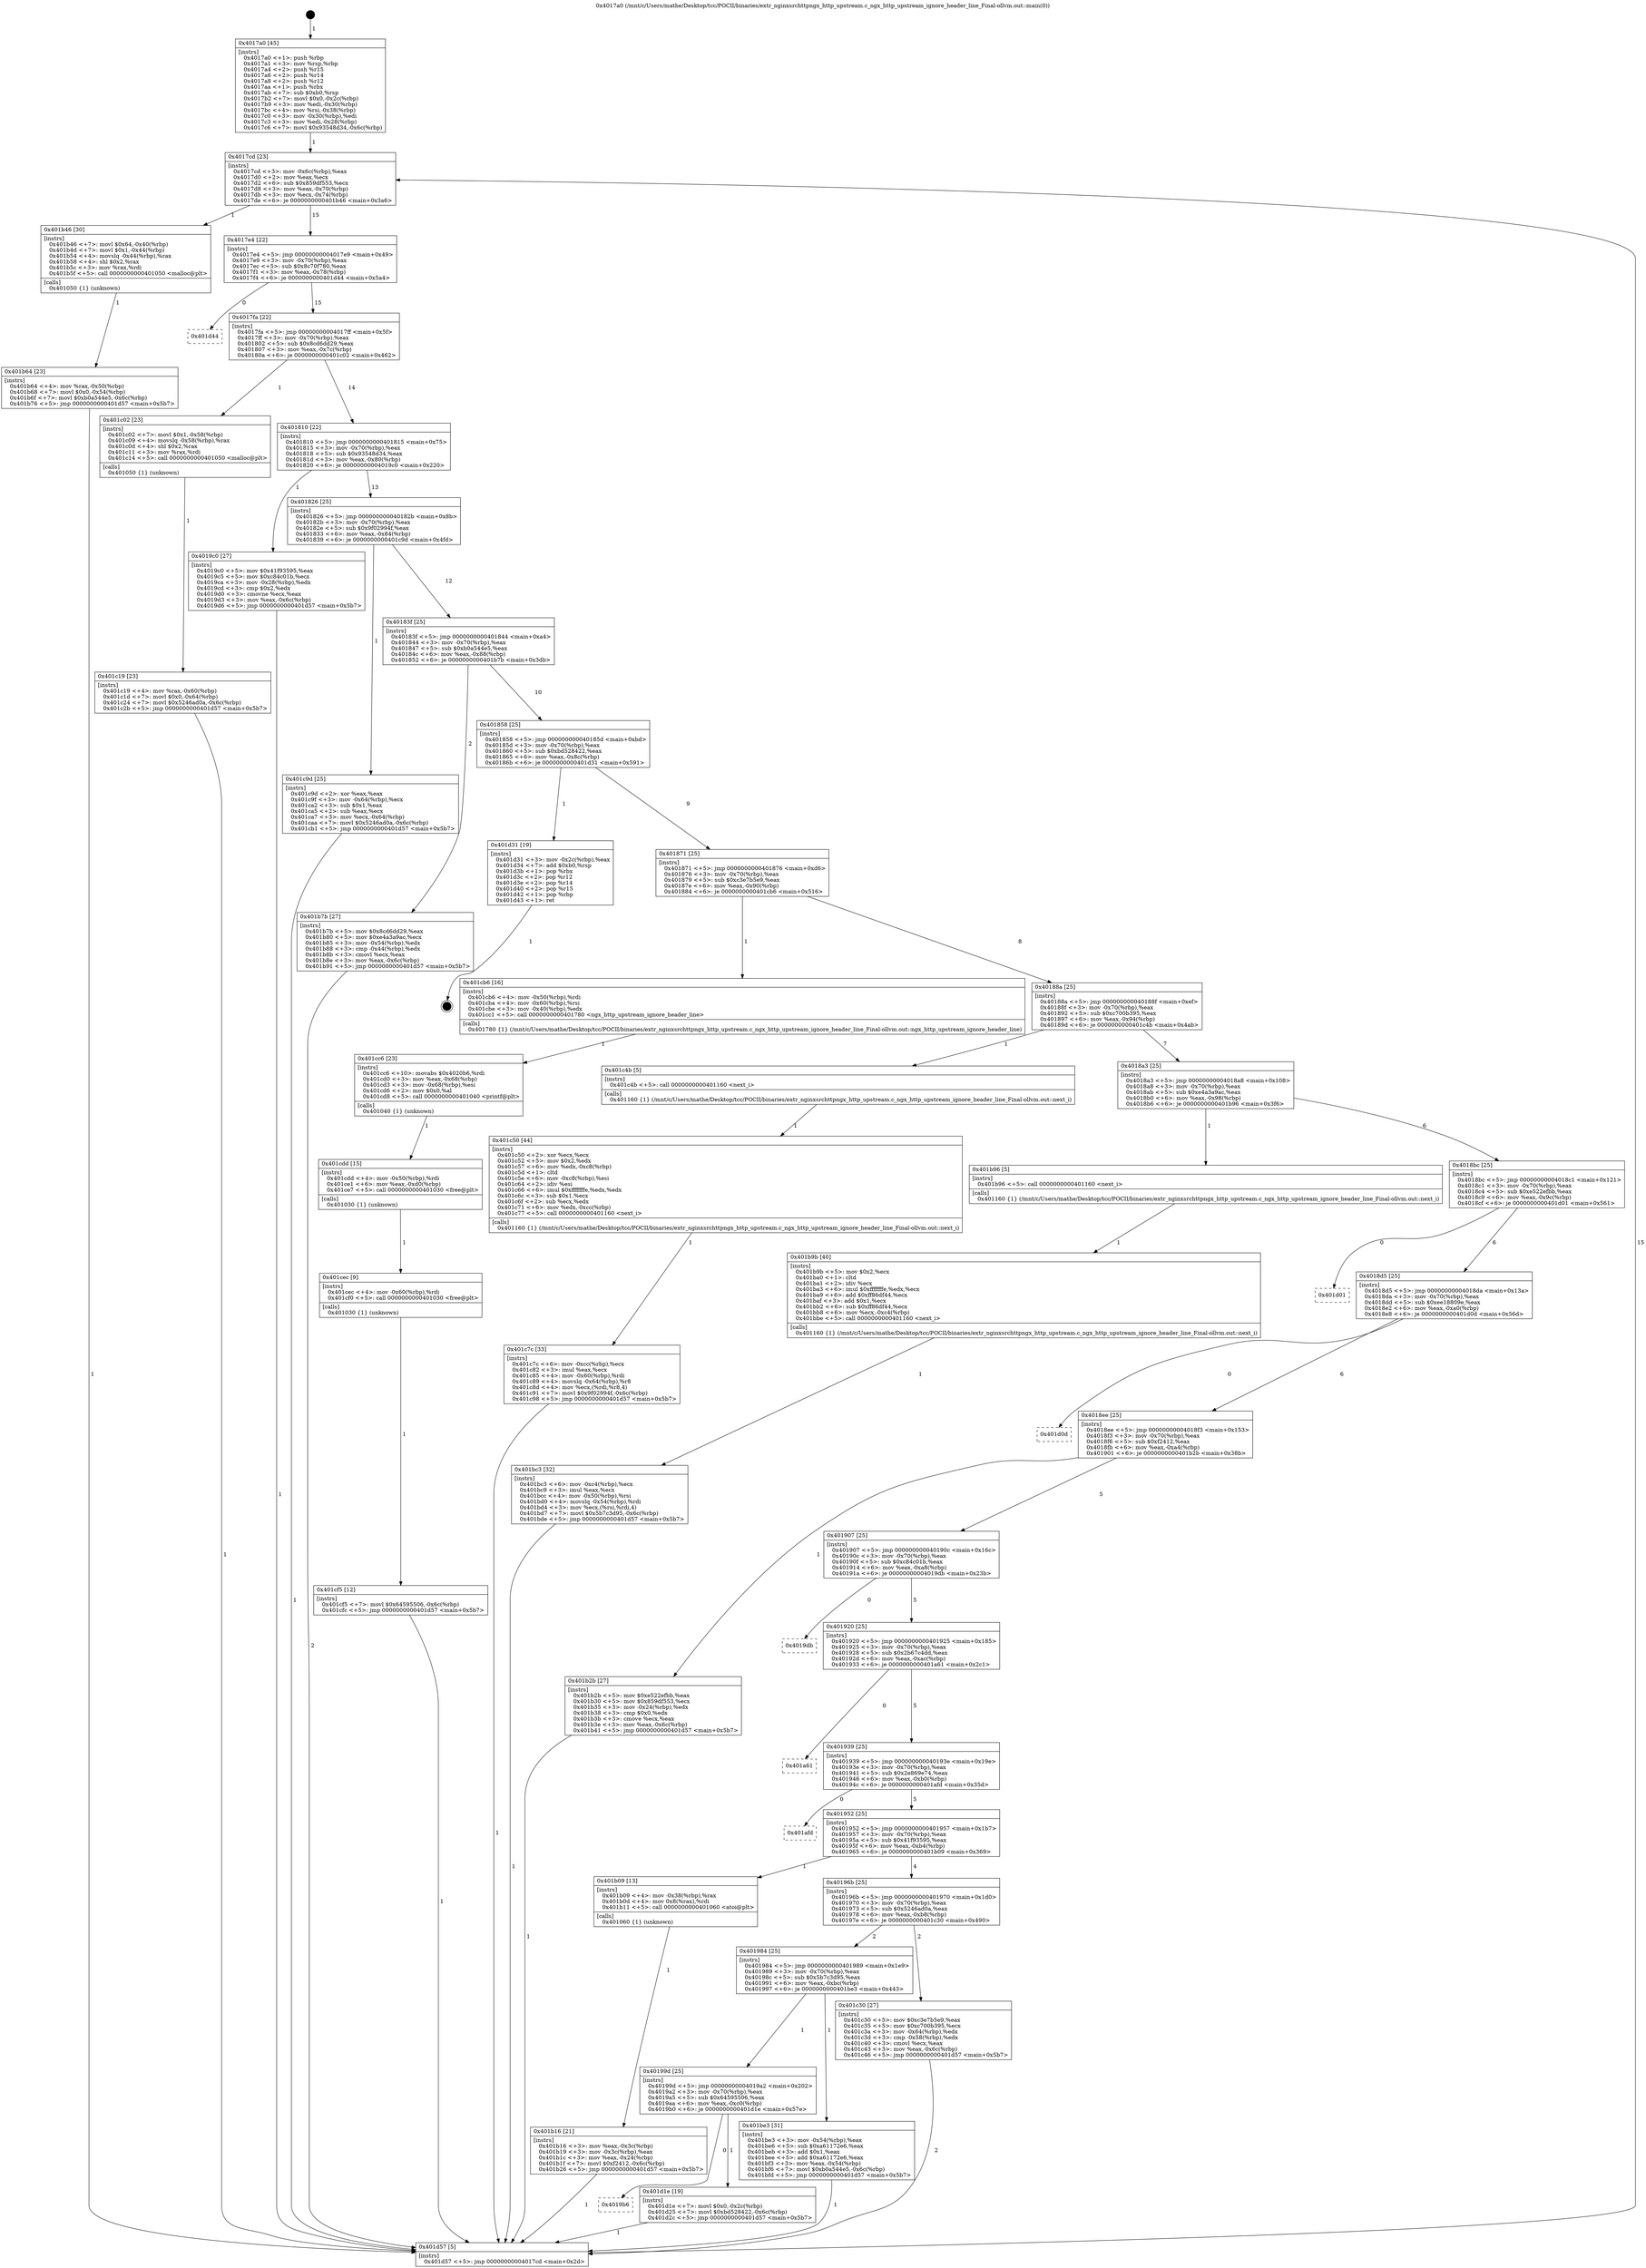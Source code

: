 digraph "0x4017a0" {
  label = "0x4017a0 (/mnt/c/Users/mathe/Desktop/tcc/POCII/binaries/extr_nginxsrchttpngx_http_upstream.c_ngx_http_upstream_ignore_header_line_Final-ollvm.out::main(0))"
  labelloc = "t"
  node[shape=record]

  Entry [label="",width=0.3,height=0.3,shape=circle,fillcolor=black,style=filled]
  "0x4017cd" [label="{
     0x4017cd [23]\l
     | [instrs]\l
     &nbsp;&nbsp;0x4017cd \<+3\>: mov -0x6c(%rbp),%eax\l
     &nbsp;&nbsp;0x4017d0 \<+2\>: mov %eax,%ecx\l
     &nbsp;&nbsp;0x4017d2 \<+6\>: sub $0x859df553,%ecx\l
     &nbsp;&nbsp;0x4017d8 \<+3\>: mov %eax,-0x70(%rbp)\l
     &nbsp;&nbsp;0x4017db \<+3\>: mov %ecx,-0x74(%rbp)\l
     &nbsp;&nbsp;0x4017de \<+6\>: je 0000000000401b46 \<main+0x3a6\>\l
  }"]
  "0x401b46" [label="{
     0x401b46 [30]\l
     | [instrs]\l
     &nbsp;&nbsp;0x401b46 \<+7\>: movl $0x64,-0x40(%rbp)\l
     &nbsp;&nbsp;0x401b4d \<+7\>: movl $0x1,-0x44(%rbp)\l
     &nbsp;&nbsp;0x401b54 \<+4\>: movslq -0x44(%rbp),%rax\l
     &nbsp;&nbsp;0x401b58 \<+4\>: shl $0x2,%rax\l
     &nbsp;&nbsp;0x401b5c \<+3\>: mov %rax,%rdi\l
     &nbsp;&nbsp;0x401b5f \<+5\>: call 0000000000401050 \<malloc@plt\>\l
     | [calls]\l
     &nbsp;&nbsp;0x401050 \{1\} (unknown)\l
  }"]
  "0x4017e4" [label="{
     0x4017e4 [22]\l
     | [instrs]\l
     &nbsp;&nbsp;0x4017e4 \<+5\>: jmp 00000000004017e9 \<main+0x49\>\l
     &nbsp;&nbsp;0x4017e9 \<+3\>: mov -0x70(%rbp),%eax\l
     &nbsp;&nbsp;0x4017ec \<+5\>: sub $0x8c70f780,%eax\l
     &nbsp;&nbsp;0x4017f1 \<+3\>: mov %eax,-0x78(%rbp)\l
     &nbsp;&nbsp;0x4017f4 \<+6\>: je 0000000000401d44 \<main+0x5a4\>\l
  }"]
  Exit [label="",width=0.3,height=0.3,shape=circle,fillcolor=black,style=filled,peripheries=2]
  "0x401d44" [label="{
     0x401d44\l
  }", style=dashed]
  "0x4017fa" [label="{
     0x4017fa [22]\l
     | [instrs]\l
     &nbsp;&nbsp;0x4017fa \<+5\>: jmp 00000000004017ff \<main+0x5f\>\l
     &nbsp;&nbsp;0x4017ff \<+3\>: mov -0x70(%rbp),%eax\l
     &nbsp;&nbsp;0x401802 \<+5\>: sub $0x8cd6dd29,%eax\l
     &nbsp;&nbsp;0x401807 \<+3\>: mov %eax,-0x7c(%rbp)\l
     &nbsp;&nbsp;0x40180a \<+6\>: je 0000000000401c02 \<main+0x462\>\l
  }"]
  "0x4019b6" [label="{
     0x4019b6\l
  }", style=dashed]
  "0x401c02" [label="{
     0x401c02 [23]\l
     | [instrs]\l
     &nbsp;&nbsp;0x401c02 \<+7\>: movl $0x1,-0x58(%rbp)\l
     &nbsp;&nbsp;0x401c09 \<+4\>: movslq -0x58(%rbp),%rax\l
     &nbsp;&nbsp;0x401c0d \<+4\>: shl $0x2,%rax\l
     &nbsp;&nbsp;0x401c11 \<+3\>: mov %rax,%rdi\l
     &nbsp;&nbsp;0x401c14 \<+5\>: call 0000000000401050 \<malloc@plt\>\l
     | [calls]\l
     &nbsp;&nbsp;0x401050 \{1\} (unknown)\l
  }"]
  "0x401810" [label="{
     0x401810 [22]\l
     | [instrs]\l
     &nbsp;&nbsp;0x401810 \<+5\>: jmp 0000000000401815 \<main+0x75\>\l
     &nbsp;&nbsp;0x401815 \<+3\>: mov -0x70(%rbp),%eax\l
     &nbsp;&nbsp;0x401818 \<+5\>: sub $0x93548d34,%eax\l
     &nbsp;&nbsp;0x40181d \<+3\>: mov %eax,-0x80(%rbp)\l
     &nbsp;&nbsp;0x401820 \<+6\>: je 00000000004019c0 \<main+0x220\>\l
  }"]
  "0x401d1e" [label="{
     0x401d1e [19]\l
     | [instrs]\l
     &nbsp;&nbsp;0x401d1e \<+7\>: movl $0x0,-0x2c(%rbp)\l
     &nbsp;&nbsp;0x401d25 \<+7\>: movl $0xbd528422,-0x6c(%rbp)\l
     &nbsp;&nbsp;0x401d2c \<+5\>: jmp 0000000000401d57 \<main+0x5b7\>\l
  }"]
  "0x4019c0" [label="{
     0x4019c0 [27]\l
     | [instrs]\l
     &nbsp;&nbsp;0x4019c0 \<+5\>: mov $0x41f93595,%eax\l
     &nbsp;&nbsp;0x4019c5 \<+5\>: mov $0xc84c01b,%ecx\l
     &nbsp;&nbsp;0x4019ca \<+3\>: mov -0x28(%rbp),%edx\l
     &nbsp;&nbsp;0x4019cd \<+3\>: cmp $0x2,%edx\l
     &nbsp;&nbsp;0x4019d0 \<+3\>: cmovne %ecx,%eax\l
     &nbsp;&nbsp;0x4019d3 \<+3\>: mov %eax,-0x6c(%rbp)\l
     &nbsp;&nbsp;0x4019d6 \<+5\>: jmp 0000000000401d57 \<main+0x5b7\>\l
  }"]
  "0x401826" [label="{
     0x401826 [25]\l
     | [instrs]\l
     &nbsp;&nbsp;0x401826 \<+5\>: jmp 000000000040182b \<main+0x8b\>\l
     &nbsp;&nbsp;0x40182b \<+3\>: mov -0x70(%rbp),%eax\l
     &nbsp;&nbsp;0x40182e \<+5\>: sub $0x9f02994f,%eax\l
     &nbsp;&nbsp;0x401833 \<+6\>: mov %eax,-0x84(%rbp)\l
     &nbsp;&nbsp;0x401839 \<+6\>: je 0000000000401c9d \<main+0x4fd\>\l
  }"]
  "0x401d57" [label="{
     0x401d57 [5]\l
     | [instrs]\l
     &nbsp;&nbsp;0x401d57 \<+5\>: jmp 00000000004017cd \<main+0x2d\>\l
  }"]
  "0x4017a0" [label="{
     0x4017a0 [45]\l
     | [instrs]\l
     &nbsp;&nbsp;0x4017a0 \<+1\>: push %rbp\l
     &nbsp;&nbsp;0x4017a1 \<+3\>: mov %rsp,%rbp\l
     &nbsp;&nbsp;0x4017a4 \<+2\>: push %r15\l
     &nbsp;&nbsp;0x4017a6 \<+2\>: push %r14\l
     &nbsp;&nbsp;0x4017a8 \<+2\>: push %r12\l
     &nbsp;&nbsp;0x4017aa \<+1\>: push %rbx\l
     &nbsp;&nbsp;0x4017ab \<+7\>: sub $0xb0,%rsp\l
     &nbsp;&nbsp;0x4017b2 \<+7\>: movl $0x0,-0x2c(%rbp)\l
     &nbsp;&nbsp;0x4017b9 \<+3\>: mov %edi,-0x30(%rbp)\l
     &nbsp;&nbsp;0x4017bc \<+4\>: mov %rsi,-0x38(%rbp)\l
     &nbsp;&nbsp;0x4017c0 \<+3\>: mov -0x30(%rbp),%edi\l
     &nbsp;&nbsp;0x4017c3 \<+3\>: mov %edi,-0x28(%rbp)\l
     &nbsp;&nbsp;0x4017c6 \<+7\>: movl $0x93548d34,-0x6c(%rbp)\l
  }"]
  "0x401cf5" [label="{
     0x401cf5 [12]\l
     | [instrs]\l
     &nbsp;&nbsp;0x401cf5 \<+7\>: movl $0x64595506,-0x6c(%rbp)\l
     &nbsp;&nbsp;0x401cfc \<+5\>: jmp 0000000000401d57 \<main+0x5b7\>\l
  }"]
  "0x401c9d" [label="{
     0x401c9d [25]\l
     | [instrs]\l
     &nbsp;&nbsp;0x401c9d \<+2\>: xor %eax,%eax\l
     &nbsp;&nbsp;0x401c9f \<+3\>: mov -0x64(%rbp),%ecx\l
     &nbsp;&nbsp;0x401ca2 \<+3\>: sub $0x1,%eax\l
     &nbsp;&nbsp;0x401ca5 \<+2\>: sub %eax,%ecx\l
     &nbsp;&nbsp;0x401ca7 \<+3\>: mov %ecx,-0x64(%rbp)\l
     &nbsp;&nbsp;0x401caa \<+7\>: movl $0x5246ad0a,-0x6c(%rbp)\l
     &nbsp;&nbsp;0x401cb1 \<+5\>: jmp 0000000000401d57 \<main+0x5b7\>\l
  }"]
  "0x40183f" [label="{
     0x40183f [25]\l
     | [instrs]\l
     &nbsp;&nbsp;0x40183f \<+5\>: jmp 0000000000401844 \<main+0xa4\>\l
     &nbsp;&nbsp;0x401844 \<+3\>: mov -0x70(%rbp),%eax\l
     &nbsp;&nbsp;0x401847 \<+5\>: sub $0xb0a544e5,%eax\l
     &nbsp;&nbsp;0x40184c \<+6\>: mov %eax,-0x88(%rbp)\l
     &nbsp;&nbsp;0x401852 \<+6\>: je 0000000000401b7b \<main+0x3db\>\l
  }"]
  "0x401cec" [label="{
     0x401cec [9]\l
     | [instrs]\l
     &nbsp;&nbsp;0x401cec \<+4\>: mov -0x60(%rbp),%rdi\l
     &nbsp;&nbsp;0x401cf0 \<+5\>: call 0000000000401030 \<free@plt\>\l
     | [calls]\l
     &nbsp;&nbsp;0x401030 \{1\} (unknown)\l
  }"]
  "0x401b7b" [label="{
     0x401b7b [27]\l
     | [instrs]\l
     &nbsp;&nbsp;0x401b7b \<+5\>: mov $0x8cd6dd29,%eax\l
     &nbsp;&nbsp;0x401b80 \<+5\>: mov $0xe4a3a9ac,%ecx\l
     &nbsp;&nbsp;0x401b85 \<+3\>: mov -0x54(%rbp),%edx\l
     &nbsp;&nbsp;0x401b88 \<+3\>: cmp -0x44(%rbp),%edx\l
     &nbsp;&nbsp;0x401b8b \<+3\>: cmovl %ecx,%eax\l
     &nbsp;&nbsp;0x401b8e \<+3\>: mov %eax,-0x6c(%rbp)\l
     &nbsp;&nbsp;0x401b91 \<+5\>: jmp 0000000000401d57 \<main+0x5b7\>\l
  }"]
  "0x401858" [label="{
     0x401858 [25]\l
     | [instrs]\l
     &nbsp;&nbsp;0x401858 \<+5\>: jmp 000000000040185d \<main+0xbd\>\l
     &nbsp;&nbsp;0x40185d \<+3\>: mov -0x70(%rbp),%eax\l
     &nbsp;&nbsp;0x401860 \<+5\>: sub $0xbd528422,%eax\l
     &nbsp;&nbsp;0x401865 \<+6\>: mov %eax,-0x8c(%rbp)\l
     &nbsp;&nbsp;0x40186b \<+6\>: je 0000000000401d31 \<main+0x591\>\l
  }"]
  "0x401cdd" [label="{
     0x401cdd [15]\l
     | [instrs]\l
     &nbsp;&nbsp;0x401cdd \<+4\>: mov -0x50(%rbp),%rdi\l
     &nbsp;&nbsp;0x401ce1 \<+6\>: mov %eax,-0xd0(%rbp)\l
     &nbsp;&nbsp;0x401ce7 \<+5\>: call 0000000000401030 \<free@plt\>\l
     | [calls]\l
     &nbsp;&nbsp;0x401030 \{1\} (unknown)\l
  }"]
  "0x401d31" [label="{
     0x401d31 [19]\l
     | [instrs]\l
     &nbsp;&nbsp;0x401d31 \<+3\>: mov -0x2c(%rbp),%eax\l
     &nbsp;&nbsp;0x401d34 \<+7\>: add $0xb0,%rsp\l
     &nbsp;&nbsp;0x401d3b \<+1\>: pop %rbx\l
     &nbsp;&nbsp;0x401d3c \<+2\>: pop %r12\l
     &nbsp;&nbsp;0x401d3e \<+2\>: pop %r14\l
     &nbsp;&nbsp;0x401d40 \<+2\>: pop %r15\l
     &nbsp;&nbsp;0x401d42 \<+1\>: pop %rbp\l
     &nbsp;&nbsp;0x401d43 \<+1\>: ret\l
  }"]
  "0x401871" [label="{
     0x401871 [25]\l
     | [instrs]\l
     &nbsp;&nbsp;0x401871 \<+5\>: jmp 0000000000401876 \<main+0xd6\>\l
     &nbsp;&nbsp;0x401876 \<+3\>: mov -0x70(%rbp),%eax\l
     &nbsp;&nbsp;0x401879 \<+5\>: sub $0xc3e7b5e9,%eax\l
     &nbsp;&nbsp;0x40187e \<+6\>: mov %eax,-0x90(%rbp)\l
     &nbsp;&nbsp;0x401884 \<+6\>: je 0000000000401cb6 \<main+0x516\>\l
  }"]
  "0x401cc6" [label="{
     0x401cc6 [23]\l
     | [instrs]\l
     &nbsp;&nbsp;0x401cc6 \<+10\>: movabs $0x4020b6,%rdi\l
     &nbsp;&nbsp;0x401cd0 \<+3\>: mov %eax,-0x68(%rbp)\l
     &nbsp;&nbsp;0x401cd3 \<+3\>: mov -0x68(%rbp),%esi\l
     &nbsp;&nbsp;0x401cd6 \<+2\>: mov $0x0,%al\l
     &nbsp;&nbsp;0x401cd8 \<+5\>: call 0000000000401040 \<printf@plt\>\l
     | [calls]\l
     &nbsp;&nbsp;0x401040 \{1\} (unknown)\l
  }"]
  "0x401cb6" [label="{
     0x401cb6 [16]\l
     | [instrs]\l
     &nbsp;&nbsp;0x401cb6 \<+4\>: mov -0x50(%rbp),%rdi\l
     &nbsp;&nbsp;0x401cba \<+4\>: mov -0x60(%rbp),%rsi\l
     &nbsp;&nbsp;0x401cbe \<+3\>: mov -0x40(%rbp),%edx\l
     &nbsp;&nbsp;0x401cc1 \<+5\>: call 0000000000401780 \<ngx_http_upstream_ignore_header_line\>\l
     | [calls]\l
     &nbsp;&nbsp;0x401780 \{1\} (/mnt/c/Users/mathe/Desktop/tcc/POCII/binaries/extr_nginxsrchttpngx_http_upstream.c_ngx_http_upstream_ignore_header_line_Final-ollvm.out::ngx_http_upstream_ignore_header_line)\l
  }"]
  "0x40188a" [label="{
     0x40188a [25]\l
     | [instrs]\l
     &nbsp;&nbsp;0x40188a \<+5\>: jmp 000000000040188f \<main+0xef\>\l
     &nbsp;&nbsp;0x40188f \<+3\>: mov -0x70(%rbp),%eax\l
     &nbsp;&nbsp;0x401892 \<+5\>: sub $0xc700b395,%eax\l
     &nbsp;&nbsp;0x401897 \<+6\>: mov %eax,-0x94(%rbp)\l
     &nbsp;&nbsp;0x40189d \<+6\>: je 0000000000401c4b \<main+0x4ab\>\l
  }"]
  "0x401c7c" [label="{
     0x401c7c [33]\l
     | [instrs]\l
     &nbsp;&nbsp;0x401c7c \<+6\>: mov -0xcc(%rbp),%ecx\l
     &nbsp;&nbsp;0x401c82 \<+3\>: imul %eax,%ecx\l
     &nbsp;&nbsp;0x401c85 \<+4\>: mov -0x60(%rbp),%rdi\l
     &nbsp;&nbsp;0x401c89 \<+4\>: movslq -0x64(%rbp),%r8\l
     &nbsp;&nbsp;0x401c8d \<+4\>: mov %ecx,(%rdi,%r8,4)\l
     &nbsp;&nbsp;0x401c91 \<+7\>: movl $0x9f02994f,-0x6c(%rbp)\l
     &nbsp;&nbsp;0x401c98 \<+5\>: jmp 0000000000401d57 \<main+0x5b7\>\l
  }"]
  "0x401c4b" [label="{
     0x401c4b [5]\l
     | [instrs]\l
     &nbsp;&nbsp;0x401c4b \<+5\>: call 0000000000401160 \<next_i\>\l
     | [calls]\l
     &nbsp;&nbsp;0x401160 \{1\} (/mnt/c/Users/mathe/Desktop/tcc/POCII/binaries/extr_nginxsrchttpngx_http_upstream.c_ngx_http_upstream_ignore_header_line_Final-ollvm.out::next_i)\l
  }"]
  "0x4018a3" [label="{
     0x4018a3 [25]\l
     | [instrs]\l
     &nbsp;&nbsp;0x4018a3 \<+5\>: jmp 00000000004018a8 \<main+0x108\>\l
     &nbsp;&nbsp;0x4018a8 \<+3\>: mov -0x70(%rbp),%eax\l
     &nbsp;&nbsp;0x4018ab \<+5\>: sub $0xe4a3a9ac,%eax\l
     &nbsp;&nbsp;0x4018b0 \<+6\>: mov %eax,-0x98(%rbp)\l
     &nbsp;&nbsp;0x4018b6 \<+6\>: je 0000000000401b96 \<main+0x3f6\>\l
  }"]
  "0x401c50" [label="{
     0x401c50 [44]\l
     | [instrs]\l
     &nbsp;&nbsp;0x401c50 \<+2\>: xor %ecx,%ecx\l
     &nbsp;&nbsp;0x401c52 \<+5\>: mov $0x2,%edx\l
     &nbsp;&nbsp;0x401c57 \<+6\>: mov %edx,-0xc8(%rbp)\l
     &nbsp;&nbsp;0x401c5d \<+1\>: cltd\l
     &nbsp;&nbsp;0x401c5e \<+6\>: mov -0xc8(%rbp),%esi\l
     &nbsp;&nbsp;0x401c64 \<+2\>: idiv %esi\l
     &nbsp;&nbsp;0x401c66 \<+6\>: imul $0xfffffffe,%edx,%edx\l
     &nbsp;&nbsp;0x401c6c \<+3\>: sub $0x1,%ecx\l
     &nbsp;&nbsp;0x401c6f \<+2\>: sub %ecx,%edx\l
     &nbsp;&nbsp;0x401c71 \<+6\>: mov %edx,-0xcc(%rbp)\l
     &nbsp;&nbsp;0x401c77 \<+5\>: call 0000000000401160 \<next_i\>\l
     | [calls]\l
     &nbsp;&nbsp;0x401160 \{1\} (/mnt/c/Users/mathe/Desktop/tcc/POCII/binaries/extr_nginxsrchttpngx_http_upstream.c_ngx_http_upstream_ignore_header_line_Final-ollvm.out::next_i)\l
  }"]
  "0x401b96" [label="{
     0x401b96 [5]\l
     | [instrs]\l
     &nbsp;&nbsp;0x401b96 \<+5\>: call 0000000000401160 \<next_i\>\l
     | [calls]\l
     &nbsp;&nbsp;0x401160 \{1\} (/mnt/c/Users/mathe/Desktop/tcc/POCII/binaries/extr_nginxsrchttpngx_http_upstream.c_ngx_http_upstream_ignore_header_line_Final-ollvm.out::next_i)\l
  }"]
  "0x4018bc" [label="{
     0x4018bc [25]\l
     | [instrs]\l
     &nbsp;&nbsp;0x4018bc \<+5\>: jmp 00000000004018c1 \<main+0x121\>\l
     &nbsp;&nbsp;0x4018c1 \<+3\>: mov -0x70(%rbp),%eax\l
     &nbsp;&nbsp;0x4018c4 \<+5\>: sub $0xe522efbb,%eax\l
     &nbsp;&nbsp;0x4018c9 \<+6\>: mov %eax,-0x9c(%rbp)\l
     &nbsp;&nbsp;0x4018cf \<+6\>: je 0000000000401d01 \<main+0x561\>\l
  }"]
  "0x401c19" [label="{
     0x401c19 [23]\l
     | [instrs]\l
     &nbsp;&nbsp;0x401c19 \<+4\>: mov %rax,-0x60(%rbp)\l
     &nbsp;&nbsp;0x401c1d \<+7\>: movl $0x0,-0x64(%rbp)\l
     &nbsp;&nbsp;0x401c24 \<+7\>: movl $0x5246ad0a,-0x6c(%rbp)\l
     &nbsp;&nbsp;0x401c2b \<+5\>: jmp 0000000000401d57 \<main+0x5b7\>\l
  }"]
  "0x401d01" [label="{
     0x401d01\l
  }", style=dashed]
  "0x4018d5" [label="{
     0x4018d5 [25]\l
     | [instrs]\l
     &nbsp;&nbsp;0x4018d5 \<+5\>: jmp 00000000004018da \<main+0x13a\>\l
     &nbsp;&nbsp;0x4018da \<+3\>: mov -0x70(%rbp),%eax\l
     &nbsp;&nbsp;0x4018dd \<+5\>: sub $0xee18809e,%eax\l
     &nbsp;&nbsp;0x4018e2 \<+6\>: mov %eax,-0xa0(%rbp)\l
     &nbsp;&nbsp;0x4018e8 \<+6\>: je 0000000000401d0d \<main+0x56d\>\l
  }"]
  "0x40199d" [label="{
     0x40199d [25]\l
     | [instrs]\l
     &nbsp;&nbsp;0x40199d \<+5\>: jmp 00000000004019a2 \<main+0x202\>\l
     &nbsp;&nbsp;0x4019a2 \<+3\>: mov -0x70(%rbp),%eax\l
     &nbsp;&nbsp;0x4019a5 \<+5\>: sub $0x64595506,%eax\l
     &nbsp;&nbsp;0x4019aa \<+6\>: mov %eax,-0xc0(%rbp)\l
     &nbsp;&nbsp;0x4019b0 \<+6\>: je 0000000000401d1e \<main+0x57e\>\l
  }"]
  "0x401d0d" [label="{
     0x401d0d\l
  }", style=dashed]
  "0x4018ee" [label="{
     0x4018ee [25]\l
     | [instrs]\l
     &nbsp;&nbsp;0x4018ee \<+5\>: jmp 00000000004018f3 \<main+0x153\>\l
     &nbsp;&nbsp;0x4018f3 \<+3\>: mov -0x70(%rbp),%eax\l
     &nbsp;&nbsp;0x4018f6 \<+5\>: sub $0xf2412,%eax\l
     &nbsp;&nbsp;0x4018fb \<+6\>: mov %eax,-0xa4(%rbp)\l
     &nbsp;&nbsp;0x401901 \<+6\>: je 0000000000401b2b \<main+0x38b\>\l
  }"]
  "0x401be3" [label="{
     0x401be3 [31]\l
     | [instrs]\l
     &nbsp;&nbsp;0x401be3 \<+3\>: mov -0x54(%rbp),%eax\l
     &nbsp;&nbsp;0x401be6 \<+5\>: sub $0xa61172e6,%eax\l
     &nbsp;&nbsp;0x401beb \<+3\>: add $0x1,%eax\l
     &nbsp;&nbsp;0x401bee \<+5\>: add $0xa61172e6,%eax\l
     &nbsp;&nbsp;0x401bf3 \<+3\>: mov %eax,-0x54(%rbp)\l
     &nbsp;&nbsp;0x401bf6 \<+7\>: movl $0xb0a544e5,-0x6c(%rbp)\l
     &nbsp;&nbsp;0x401bfd \<+5\>: jmp 0000000000401d57 \<main+0x5b7\>\l
  }"]
  "0x401b2b" [label="{
     0x401b2b [27]\l
     | [instrs]\l
     &nbsp;&nbsp;0x401b2b \<+5\>: mov $0xe522efbb,%eax\l
     &nbsp;&nbsp;0x401b30 \<+5\>: mov $0x859df553,%ecx\l
     &nbsp;&nbsp;0x401b35 \<+3\>: mov -0x24(%rbp),%edx\l
     &nbsp;&nbsp;0x401b38 \<+3\>: cmp $0x0,%edx\l
     &nbsp;&nbsp;0x401b3b \<+3\>: cmove %ecx,%eax\l
     &nbsp;&nbsp;0x401b3e \<+3\>: mov %eax,-0x6c(%rbp)\l
     &nbsp;&nbsp;0x401b41 \<+5\>: jmp 0000000000401d57 \<main+0x5b7\>\l
  }"]
  "0x401907" [label="{
     0x401907 [25]\l
     | [instrs]\l
     &nbsp;&nbsp;0x401907 \<+5\>: jmp 000000000040190c \<main+0x16c\>\l
     &nbsp;&nbsp;0x40190c \<+3\>: mov -0x70(%rbp),%eax\l
     &nbsp;&nbsp;0x40190f \<+5\>: sub $0xc84c01b,%eax\l
     &nbsp;&nbsp;0x401914 \<+6\>: mov %eax,-0xa8(%rbp)\l
     &nbsp;&nbsp;0x40191a \<+6\>: je 00000000004019db \<main+0x23b\>\l
  }"]
  "0x401984" [label="{
     0x401984 [25]\l
     | [instrs]\l
     &nbsp;&nbsp;0x401984 \<+5\>: jmp 0000000000401989 \<main+0x1e9\>\l
     &nbsp;&nbsp;0x401989 \<+3\>: mov -0x70(%rbp),%eax\l
     &nbsp;&nbsp;0x40198c \<+5\>: sub $0x5b7c3d95,%eax\l
     &nbsp;&nbsp;0x401991 \<+6\>: mov %eax,-0xbc(%rbp)\l
     &nbsp;&nbsp;0x401997 \<+6\>: je 0000000000401be3 \<main+0x443\>\l
  }"]
  "0x4019db" [label="{
     0x4019db\l
  }", style=dashed]
  "0x401920" [label="{
     0x401920 [25]\l
     | [instrs]\l
     &nbsp;&nbsp;0x401920 \<+5\>: jmp 0000000000401925 \<main+0x185\>\l
     &nbsp;&nbsp;0x401925 \<+3\>: mov -0x70(%rbp),%eax\l
     &nbsp;&nbsp;0x401928 \<+5\>: sub $0x2b67c4dd,%eax\l
     &nbsp;&nbsp;0x40192d \<+6\>: mov %eax,-0xac(%rbp)\l
     &nbsp;&nbsp;0x401933 \<+6\>: je 0000000000401a61 \<main+0x2c1\>\l
  }"]
  "0x401c30" [label="{
     0x401c30 [27]\l
     | [instrs]\l
     &nbsp;&nbsp;0x401c30 \<+5\>: mov $0xc3e7b5e9,%eax\l
     &nbsp;&nbsp;0x401c35 \<+5\>: mov $0xc700b395,%ecx\l
     &nbsp;&nbsp;0x401c3a \<+3\>: mov -0x64(%rbp),%edx\l
     &nbsp;&nbsp;0x401c3d \<+3\>: cmp -0x58(%rbp),%edx\l
     &nbsp;&nbsp;0x401c40 \<+3\>: cmovl %ecx,%eax\l
     &nbsp;&nbsp;0x401c43 \<+3\>: mov %eax,-0x6c(%rbp)\l
     &nbsp;&nbsp;0x401c46 \<+5\>: jmp 0000000000401d57 \<main+0x5b7\>\l
  }"]
  "0x401a61" [label="{
     0x401a61\l
  }", style=dashed]
  "0x401939" [label="{
     0x401939 [25]\l
     | [instrs]\l
     &nbsp;&nbsp;0x401939 \<+5\>: jmp 000000000040193e \<main+0x19e\>\l
     &nbsp;&nbsp;0x40193e \<+3\>: mov -0x70(%rbp),%eax\l
     &nbsp;&nbsp;0x401941 \<+5\>: sub $0x2e869e74,%eax\l
     &nbsp;&nbsp;0x401946 \<+6\>: mov %eax,-0xb0(%rbp)\l
     &nbsp;&nbsp;0x40194c \<+6\>: je 0000000000401afd \<main+0x35d\>\l
  }"]
  "0x401bc3" [label="{
     0x401bc3 [32]\l
     | [instrs]\l
     &nbsp;&nbsp;0x401bc3 \<+6\>: mov -0xc4(%rbp),%ecx\l
     &nbsp;&nbsp;0x401bc9 \<+3\>: imul %eax,%ecx\l
     &nbsp;&nbsp;0x401bcc \<+4\>: mov -0x50(%rbp),%rsi\l
     &nbsp;&nbsp;0x401bd0 \<+4\>: movslq -0x54(%rbp),%rdi\l
     &nbsp;&nbsp;0x401bd4 \<+3\>: mov %ecx,(%rsi,%rdi,4)\l
     &nbsp;&nbsp;0x401bd7 \<+7\>: movl $0x5b7c3d95,-0x6c(%rbp)\l
     &nbsp;&nbsp;0x401bde \<+5\>: jmp 0000000000401d57 \<main+0x5b7\>\l
  }"]
  "0x401afd" [label="{
     0x401afd\l
  }", style=dashed]
  "0x401952" [label="{
     0x401952 [25]\l
     | [instrs]\l
     &nbsp;&nbsp;0x401952 \<+5\>: jmp 0000000000401957 \<main+0x1b7\>\l
     &nbsp;&nbsp;0x401957 \<+3\>: mov -0x70(%rbp),%eax\l
     &nbsp;&nbsp;0x40195a \<+5\>: sub $0x41f93595,%eax\l
     &nbsp;&nbsp;0x40195f \<+6\>: mov %eax,-0xb4(%rbp)\l
     &nbsp;&nbsp;0x401965 \<+6\>: je 0000000000401b09 \<main+0x369\>\l
  }"]
  "0x401b9b" [label="{
     0x401b9b [40]\l
     | [instrs]\l
     &nbsp;&nbsp;0x401b9b \<+5\>: mov $0x2,%ecx\l
     &nbsp;&nbsp;0x401ba0 \<+1\>: cltd\l
     &nbsp;&nbsp;0x401ba1 \<+2\>: idiv %ecx\l
     &nbsp;&nbsp;0x401ba3 \<+6\>: imul $0xfffffffe,%edx,%ecx\l
     &nbsp;&nbsp;0x401ba9 \<+6\>: add $0xff86df44,%ecx\l
     &nbsp;&nbsp;0x401baf \<+3\>: add $0x1,%ecx\l
     &nbsp;&nbsp;0x401bb2 \<+6\>: sub $0xff86df44,%ecx\l
     &nbsp;&nbsp;0x401bb8 \<+6\>: mov %ecx,-0xc4(%rbp)\l
     &nbsp;&nbsp;0x401bbe \<+5\>: call 0000000000401160 \<next_i\>\l
     | [calls]\l
     &nbsp;&nbsp;0x401160 \{1\} (/mnt/c/Users/mathe/Desktop/tcc/POCII/binaries/extr_nginxsrchttpngx_http_upstream.c_ngx_http_upstream_ignore_header_line_Final-ollvm.out::next_i)\l
  }"]
  "0x401b09" [label="{
     0x401b09 [13]\l
     | [instrs]\l
     &nbsp;&nbsp;0x401b09 \<+4\>: mov -0x38(%rbp),%rax\l
     &nbsp;&nbsp;0x401b0d \<+4\>: mov 0x8(%rax),%rdi\l
     &nbsp;&nbsp;0x401b11 \<+5\>: call 0000000000401060 \<atoi@plt\>\l
     | [calls]\l
     &nbsp;&nbsp;0x401060 \{1\} (unknown)\l
  }"]
  "0x40196b" [label="{
     0x40196b [25]\l
     | [instrs]\l
     &nbsp;&nbsp;0x40196b \<+5\>: jmp 0000000000401970 \<main+0x1d0\>\l
     &nbsp;&nbsp;0x401970 \<+3\>: mov -0x70(%rbp),%eax\l
     &nbsp;&nbsp;0x401973 \<+5\>: sub $0x5246ad0a,%eax\l
     &nbsp;&nbsp;0x401978 \<+6\>: mov %eax,-0xb8(%rbp)\l
     &nbsp;&nbsp;0x40197e \<+6\>: je 0000000000401c30 \<main+0x490\>\l
  }"]
  "0x401b16" [label="{
     0x401b16 [21]\l
     | [instrs]\l
     &nbsp;&nbsp;0x401b16 \<+3\>: mov %eax,-0x3c(%rbp)\l
     &nbsp;&nbsp;0x401b19 \<+3\>: mov -0x3c(%rbp),%eax\l
     &nbsp;&nbsp;0x401b1c \<+3\>: mov %eax,-0x24(%rbp)\l
     &nbsp;&nbsp;0x401b1f \<+7\>: movl $0xf2412,-0x6c(%rbp)\l
     &nbsp;&nbsp;0x401b26 \<+5\>: jmp 0000000000401d57 \<main+0x5b7\>\l
  }"]
  "0x401b64" [label="{
     0x401b64 [23]\l
     | [instrs]\l
     &nbsp;&nbsp;0x401b64 \<+4\>: mov %rax,-0x50(%rbp)\l
     &nbsp;&nbsp;0x401b68 \<+7\>: movl $0x0,-0x54(%rbp)\l
     &nbsp;&nbsp;0x401b6f \<+7\>: movl $0xb0a544e5,-0x6c(%rbp)\l
     &nbsp;&nbsp;0x401b76 \<+5\>: jmp 0000000000401d57 \<main+0x5b7\>\l
  }"]
  Entry -> "0x4017a0" [label=" 1"]
  "0x4017cd" -> "0x401b46" [label=" 1"]
  "0x4017cd" -> "0x4017e4" [label=" 15"]
  "0x401d31" -> Exit [label=" 1"]
  "0x4017e4" -> "0x401d44" [label=" 0"]
  "0x4017e4" -> "0x4017fa" [label=" 15"]
  "0x401d1e" -> "0x401d57" [label=" 1"]
  "0x4017fa" -> "0x401c02" [label=" 1"]
  "0x4017fa" -> "0x401810" [label=" 14"]
  "0x40199d" -> "0x4019b6" [label=" 0"]
  "0x401810" -> "0x4019c0" [label=" 1"]
  "0x401810" -> "0x401826" [label=" 13"]
  "0x4019c0" -> "0x401d57" [label=" 1"]
  "0x4017a0" -> "0x4017cd" [label=" 1"]
  "0x401d57" -> "0x4017cd" [label=" 15"]
  "0x40199d" -> "0x401d1e" [label=" 1"]
  "0x401826" -> "0x401c9d" [label=" 1"]
  "0x401826" -> "0x40183f" [label=" 12"]
  "0x401cf5" -> "0x401d57" [label=" 1"]
  "0x40183f" -> "0x401b7b" [label=" 2"]
  "0x40183f" -> "0x401858" [label=" 10"]
  "0x401cec" -> "0x401cf5" [label=" 1"]
  "0x401858" -> "0x401d31" [label=" 1"]
  "0x401858" -> "0x401871" [label=" 9"]
  "0x401cdd" -> "0x401cec" [label=" 1"]
  "0x401871" -> "0x401cb6" [label=" 1"]
  "0x401871" -> "0x40188a" [label=" 8"]
  "0x401cc6" -> "0x401cdd" [label=" 1"]
  "0x40188a" -> "0x401c4b" [label=" 1"]
  "0x40188a" -> "0x4018a3" [label=" 7"]
  "0x401cb6" -> "0x401cc6" [label=" 1"]
  "0x4018a3" -> "0x401b96" [label=" 1"]
  "0x4018a3" -> "0x4018bc" [label=" 6"]
  "0x401c9d" -> "0x401d57" [label=" 1"]
  "0x4018bc" -> "0x401d01" [label=" 0"]
  "0x4018bc" -> "0x4018d5" [label=" 6"]
  "0x401c7c" -> "0x401d57" [label=" 1"]
  "0x4018d5" -> "0x401d0d" [label=" 0"]
  "0x4018d5" -> "0x4018ee" [label=" 6"]
  "0x401c50" -> "0x401c7c" [label=" 1"]
  "0x4018ee" -> "0x401b2b" [label=" 1"]
  "0x4018ee" -> "0x401907" [label=" 5"]
  "0x401c4b" -> "0x401c50" [label=" 1"]
  "0x401907" -> "0x4019db" [label=" 0"]
  "0x401907" -> "0x401920" [label=" 5"]
  "0x401c19" -> "0x401d57" [label=" 1"]
  "0x401920" -> "0x401a61" [label=" 0"]
  "0x401920" -> "0x401939" [label=" 5"]
  "0x401c02" -> "0x401c19" [label=" 1"]
  "0x401939" -> "0x401afd" [label=" 0"]
  "0x401939" -> "0x401952" [label=" 5"]
  "0x401984" -> "0x40199d" [label=" 1"]
  "0x401952" -> "0x401b09" [label=" 1"]
  "0x401952" -> "0x40196b" [label=" 4"]
  "0x401b09" -> "0x401b16" [label=" 1"]
  "0x401b16" -> "0x401d57" [label=" 1"]
  "0x401b2b" -> "0x401d57" [label=" 1"]
  "0x401b46" -> "0x401b64" [label=" 1"]
  "0x401b64" -> "0x401d57" [label=" 1"]
  "0x401b7b" -> "0x401d57" [label=" 2"]
  "0x401b96" -> "0x401b9b" [label=" 1"]
  "0x401b9b" -> "0x401bc3" [label=" 1"]
  "0x401bc3" -> "0x401d57" [label=" 1"]
  "0x401be3" -> "0x401d57" [label=" 1"]
  "0x40196b" -> "0x401c30" [label=" 2"]
  "0x40196b" -> "0x401984" [label=" 2"]
  "0x401c30" -> "0x401d57" [label=" 2"]
  "0x401984" -> "0x401be3" [label=" 1"]
}
